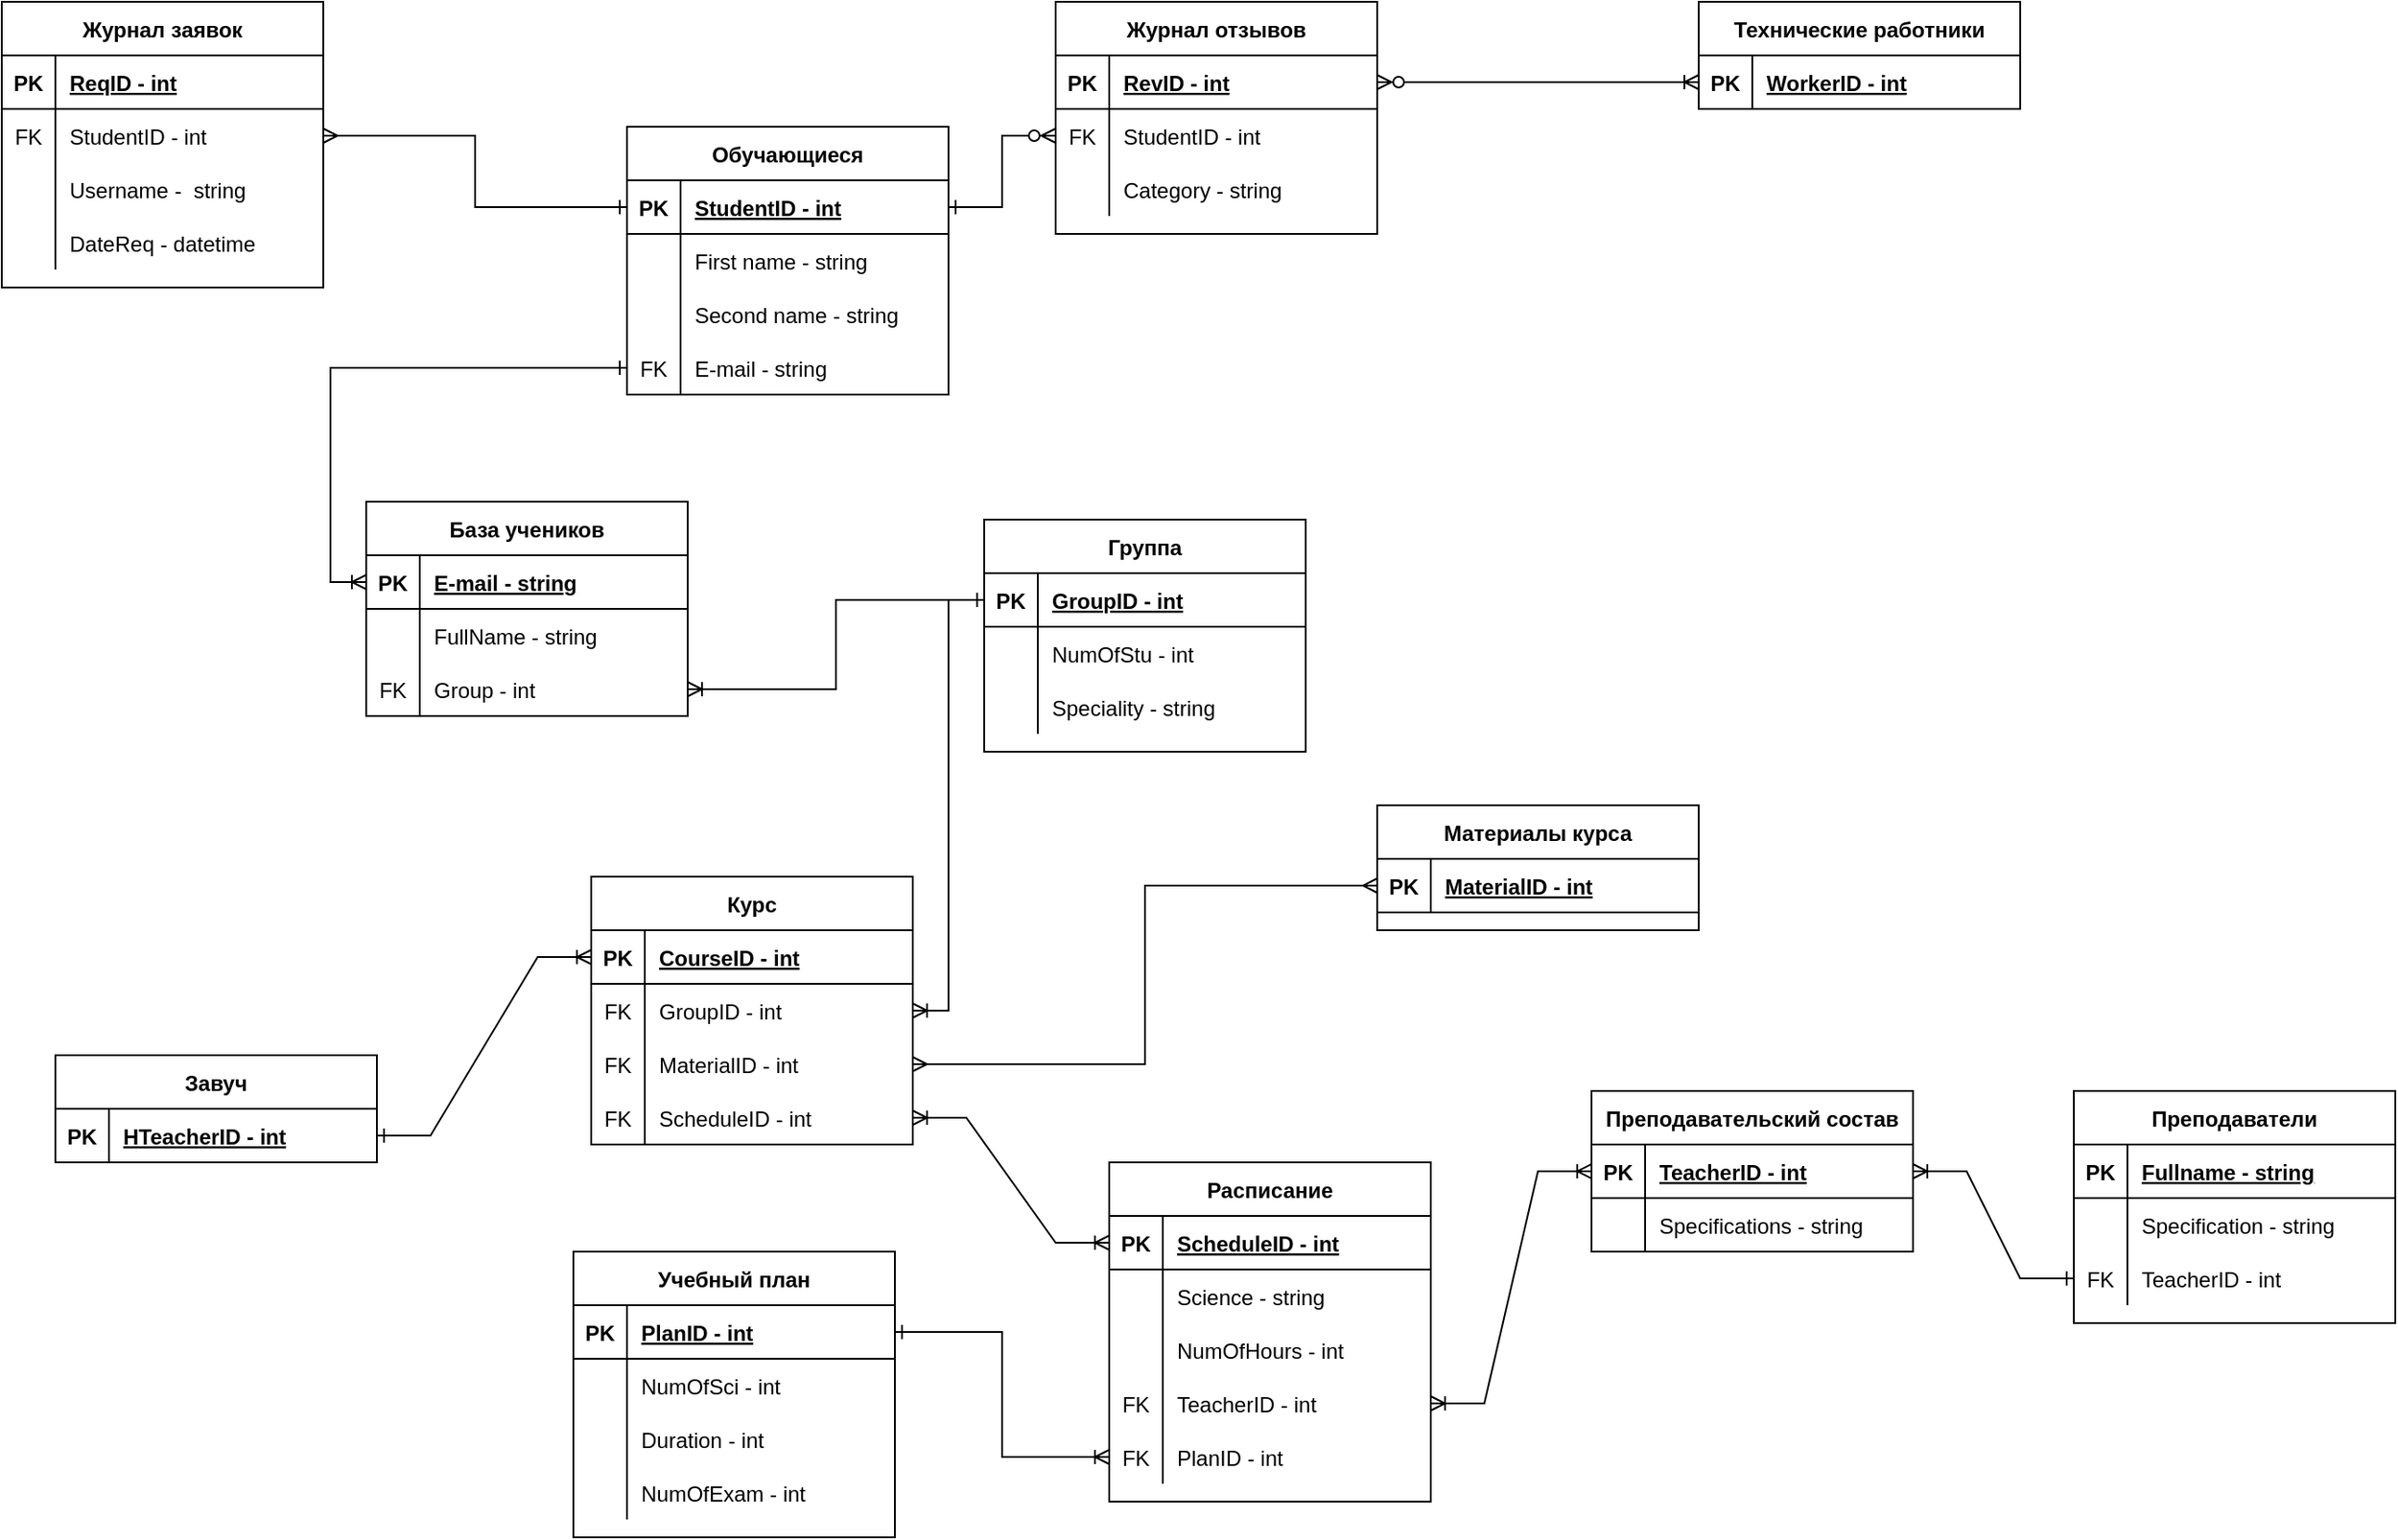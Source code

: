 <mxfile version="15.8.0" type="github">
  <diagram id="3wXirlA94ClRfBBOiUxg" name="Page-1">
    <mxGraphModel dx="1278" dy="579" grid="1" gridSize="10" guides="1" tooltips="1" connect="1" arrows="1" fold="1" page="1" pageScale="1" pageWidth="827" pageHeight="1169" math="0" shadow="0">
      <root>
        <mxCell id="0" />
        <mxCell id="1" parent="0" />
        <mxCell id="1GQ2bCHYJ9LrjRl-KCbF-2" value="Обучающиеся" style="shape=table;startSize=30;container=1;collapsible=1;childLayout=tableLayout;fixedRows=1;rowLines=0;fontStyle=1;align=center;resizeLast=1;fillColor=default;strokeColor=default;fontColor=default;" parent="1" vertex="1">
          <mxGeometry x="380" y="120" width="180" height="150" as="geometry" />
        </mxCell>
        <mxCell id="1GQ2bCHYJ9LrjRl-KCbF-3" value="" style="shape=partialRectangle;collapsible=0;dropTarget=0;pointerEvents=0;fillColor=none;top=0;left=0;bottom=1;right=0;points=[[0,0.5],[1,0.5]];portConstraint=eastwest;" parent="1GQ2bCHYJ9LrjRl-KCbF-2" vertex="1">
          <mxGeometry y="30" width="180" height="30" as="geometry" />
        </mxCell>
        <mxCell id="1GQ2bCHYJ9LrjRl-KCbF-4" value="PK" style="shape=partialRectangle;connectable=0;fillColor=none;top=0;left=0;bottom=0;right=0;fontStyle=1;overflow=hidden;" parent="1GQ2bCHYJ9LrjRl-KCbF-3" vertex="1">
          <mxGeometry width="30" height="30" as="geometry">
            <mxRectangle width="30" height="30" as="alternateBounds" />
          </mxGeometry>
        </mxCell>
        <mxCell id="1GQ2bCHYJ9LrjRl-KCbF-5" value="StudentID - int" style="shape=partialRectangle;connectable=0;fillColor=none;top=0;left=0;bottom=0;right=0;align=left;spacingLeft=6;fontStyle=5;overflow=hidden;" parent="1GQ2bCHYJ9LrjRl-KCbF-3" vertex="1">
          <mxGeometry x="30" width="150" height="30" as="geometry">
            <mxRectangle width="150" height="30" as="alternateBounds" />
          </mxGeometry>
        </mxCell>
        <mxCell id="1GQ2bCHYJ9LrjRl-KCbF-6" value="" style="shape=partialRectangle;collapsible=0;dropTarget=0;pointerEvents=0;fillColor=none;top=0;left=0;bottom=0;right=0;points=[[0,0.5],[1,0.5]];portConstraint=eastwest;" parent="1GQ2bCHYJ9LrjRl-KCbF-2" vertex="1">
          <mxGeometry y="60" width="180" height="30" as="geometry" />
        </mxCell>
        <mxCell id="1GQ2bCHYJ9LrjRl-KCbF-7" value="" style="shape=partialRectangle;connectable=0;fillColor=none;top=0;left=0;bottom=0;right=0;editable=1;overflow=hidden;" parent="1GQ2bCHYJ9LrjRl-KCbF-6" vertex="1">
          <mxGeometry width="30" height="30" as="geometry">
            <mxRectangle width="30" height="30" as="alternateBounds" />
          </mxGeometry>
        </mxCell>
        <mxCell id="1GQ2bCHYJ9LrjRl-KCbF-8" value="First name - string" style="shape=partialRectangle;connectable=0;fillColor=none;top=0;left=0;bottom=0;right=0;align=left;spacingLeft=6;overflow=hidden;" parent="1GQ2bCHYJ9LrjRl-KCbF-6" vertex="1">
          <mxGeometry x="30" width="150" height="30" as="geometry">
            <mxRectangle width="150" height="30" as="alternateBounds" />
          </mxGeometry>
        </mxCell>
        <mxCell id="1GQ2bCHYJ9LrjRl-KCbF-9" value="" style="shape=partialRectangle;collapsible=0;dropTarget=0;pointerEvents=0;fillColor=none;top=0;left=0;bottom=0;right=0;points=[[0,0.5],[1,0.5]];portConstraint=eastwest;" parent="1GQ2bCHYJ9LrjRl-KCbF-2" vertex="1">
          <mxGeometry y="90" width="180" height="30" as="geometry" />
        </mxCell>
        <mxCell id="1GQ2bCHYJ9LrjRl-KCbF-10" value="" style="shape=partialRectangle;connectable=0;fillColor=none;top=0;left=0;bottom=0;right=0;editable=1;overflow=hidden;" parent="1GQ2bCHYJ9LrjRl-KCbF-9" vertex="1">
          <mxGeometry width="30" height="30" as="geometry">
            <mxRectangle width="30" height="30" as="alternateBounds" />
          </mxGeometry>
        </mxCell>
        <mxCell id="1GQ2bCHYJ9LrjRl-KCbF-11" value="Second name - string" style="shape=partialRectangle;connectable=0;fillColor=none;top=0;left=0;bottom=0;right=0;align=left;spacingLeft=6;overflow=hidden;" parent="1GQ2bCHYJ9LrjRl-KCbF-9" vertex="1">
          <mxGeometry x="30" width="150" height="30" as="geometry">
            <mxRectangle width="150" height="30" as="alternateBounds" />
          </mxGeometry>
        </mxCell>
        <mxCell id="1GQ2bCHYJ9LrjRl-KCbF-12" value="" style="shape=partialRectangle;collapsible=0;dropTarget=0;pointerEvents=0;fillColor=none;top=0;left=0;bottom=0;right=0;points=[[0,0.5],[1,0.5]];portConstraint=eastwest;" parent="1GQ2bCHYJ9LrjRl-KCbF-2" vertex="1">
          <mxGeometry y="120" width="180" height="30" as="geometry" />
        </mxCell>
        <mxCell id="1GQ2bCHYJ9LrjRl-KCbF-13" value="FK" style="shape=partialRectangle;connectable=0;fillColor=none;top=0;left=0;bottom=0;right=0;editable=1;overflow=hidden;fontColor=default;" parent="1GQ2bCHYJ9LrjRl-KCbF-12" vertex="1">
          <mxGeometry width="30" height="30" as="geometry">
            <mxRectangle width="30" height="30" as="alternateBounds" />
          </mxGeometry>
        </mxCell>
        <mxCell id="1GQ2bCHYJ9LrjRl-KCbF-14" value="E-mail - string" style="shape=partialRectangle;connectable=0;fillColor=none;top=0;left=0;bottom=0;right=0;align=left;spacingLeft=6;overflow=hidden;" parent="1GQ2bCHYJ9LrjRl-KCbF-12" vertex="1">
          <mxGeometry x="30" width="150" height="30" as="geometry">
            <mxRectangle width="150" height="30" as="alternateBounds" />
          </mxGeometry>
        </mxCell>
        <mxCell id="1GQ2bCHYJ9LrjRl-KCbF-15" value="Журнал отзывов" style="shape=table;startSize=30;container=1;collapsible=1;childLayout=tableLayout;fixedRows=1;rowLines=0;fontStyle=1;align=center;resizeLast=1;fillColor=default;strokeColor=default;fontColor=default;" parent="1" vertex="1">
          <mxGeometry x="620" y="50" width="180" height="130" as="geometry" />
        </mxCell>
        <mxCell id="1GQ2bCHYJ9LrjRl-KCbF-16" value="" style="shape=partialRectangle;collapsible=0;dropTarget=0;pointerEvents=0;fillColor=none;top=0;left=0;bottom=1;right=0;points=[[0,0.5],[1,0.5]];portConstraint=eastwest;" parent="1GQ2bCHYJ9LrjRl-KCbF-15" vertex="1">
          <mxGeometry y="30" width="180" height="30" as="geometry" />
        </mxCell>
        <mxCell id="1GQ2bCHYJ9LrjRl-KCbF-17" value="PK" style="shape=partialRectangle;connectable=0;fillColor=none;top=0;left=0;bottom=0;right=0;fontStyle=1;overflow=hidden;" parent="1GQ2bCHYJ9LrjRl-KCbF-16" vertex="1">
          <mxGeometry width="30" height="30" as="geometry">
            <mxRectangle width="30" height="30" as="alternateBounds" />
          </mxGeometry>
        </mxCell>
        <mxCell id="1GQ2bCHYJ9LrjRl-KCbF-18" value="RevID - int" style="shape=partialRectangle;connectable=0;fillColor=none;top=0;left=0;bottom=0;right=0;align=left;spacingLeft=6;fontStyle=5;overflow=hidden;" parent="1GQ2bCHYJ9LrjRl-KCbF-16" vertex="1">
          <mxGeometry x="30" width="150" height="30" as="geometry">
            <mxRectangle width="150" height="30" as="alternateBounds" />
          </mxGeometry>
        </mxCell>
        <mxCell id="1GQ2bCHYJ9LrjRl-KCbF-19" value="" style="shape=partialRectangle;collapsible=0;dropTarget=0;pointerEvents=0;fillColor=none;top=0;left=0;bottom=0;right=0;points=[[0,0.5],[1,0.5]];portConstraint=eastwest;" parent="1GQ2bCHYJ9LrjRl-KCbF-15" vertex="1">
          <mxGeometry y="60" width="180" height="30" as="geometry" />
        </mxCell>
        <mxCell id="1GQ2bCHYJ9LrjRl-KCbF-20" value="FK" style="shape=partialRectangle;connectable=0;fillColor=none;top=0;left=0;bottom=0;right=0;editable=1;overflow=hidden;" parent="1GQ2bCHYJ9LrjRl-KCbF-19" vertex="1">
          <mxGeometry width="30" height="30" as="geometry">
            <mxRectangle width="30" height="30" as="alternateBounds" />
          </mxGeometry>
        </mxCell>
        <mxCell id="1GQ2bCHYJ9LrjRl-KCbF-21" value="StudentID - int" style="shape=partialRectangle;connectable=0;fillColor=none;top=0;left=0;bottom=0;right=0;align=left;spacingLeft=6;overflow=hidden;" parent="1GQ2bCHYJ9LrjRl-KCbF-19" vertex="1">
          <mxGeometry x="30" width="150" height="30" as="geometry">
            <mxRectangle width="150" height="30" as="alternateBounds" />
          </mxGeometry>
        </mxCell>
        <mxCell id="1GQ2bCHYJ9LrjRl-KCbF-22" value="" style="shape=partialRectangle;collapsible=0;dropTarget=0;pointerEvents=0;fillColor=none;top=0;left=0;bottom=0;right=0;points=[[0,0.5],[1,0.5]];portConstraint=eastwest;" parent="1GQ2bCHYJ9LrjRl-KCbF-15" vertex="1">
          <mxGeometry y="90" width="180" height="30" as="geometry" />
        </mxCell>
        <mxCell id="1GQ2bCHYJ9LrjRl-KCbF-23" value="" style="shape=partialRectangle;connectable=0;fillColor=none;top=0;left=0;bottom=0;right=0;editable=1;overflow=hidden;" parent="1GQ2bCHYJ9LrjRl-KCbF-22" vertex="1">
          <mxGeometry width="30" height="30" as="geometry">
            <mxRectangle width="30" height="30" as="alternateBounds" />
          </mxGeometry>
        </mxCell>
        <mxCell id="1GQ2bCHYJ9LrjRl-KCbF-24" value="Category - string" style="shape=partialRectangle;connectable=0;fillColor=none;top=0;left=0;bottom=0;right=0;align=left;spacingLeft=6;overflow=hidden;" parent="1GQ2bCHYJ9LrjRl-KCbF-22" vertex="1">
          <mxGeometry x="30" width="150" height="30" as="geometry">
            <mxRectangle width="150" height="30" as="alternateBounds" />
          </mxGeometry>
        </mxCell>
        <mxCell id="1GQ2bCHYJ9LrjRl-KCbF-28" value="Журнал заявок" style="shape=table;startSize=30;container=1;collapsible=1;childLayout=tableLayout;fixedRows=1;rowLines=0;fontStyle=1;align=center;resizeLast=1;fillColor=default;strokeColor=default;fontColor=default;" parent="1" vertex="1">
          <mxGeometry x="30" y="50" width="180" height="160" as="geometry" />
        </mxCell>
        <mxCell id="1GQ2bCHYJ9LrjRl-KCbF-29" value="" style="shape=partialRectangle;collapsible=0;dropTarget=0;pointerEvents=0;fillColor=none;top=0;left=0;bottom=1;right=0;points=[[0,0.5],[1,0.5]];portConstraint=eastwest;" parent="1GQ2bCHYJ9LrjRl-KCbF-28" vertex="1">
          <mxGeometry y="30" width="180" height="30" as="geometry" />
        </mxCell>
        <mxCell id="1GQ2bCHYJ9LrjRl-KCbF-30" value="PK" style="shape=partialRectangle;connectable=0;fillColor=none;top=0;left=0;bottom=0;right=0;fontStyle=1;overflow=hidden;" parent="1GQ2bCHYJ9LrjRl-KCbF-29" vertex="1">
          <mxGeometry width="30" height="30" as="geometry">
            <mxRectangle width="30" height="30" as="alternateBounds" />
          </mxGeometry>
        </mxCell>
        <mxCell id="1GQ2bCHYJ9LrjRl-KCbF-31" value="ReqID - int" style="shape=partialRectangle;connectable=0;fillColor=none;top=0;left=0;bottom=0;right=0;align=left;spacingLeft=6;fontStyle=5;overflow=hidden;" parent="1GQ2bCHYJ9LrjRl-KCbF-29" vertex="1">
          <mxGeometry x="30" width="150" height="30" as="geometry">
            <mxRectangle width="150" height="30" as="alternateBounds" />
          </mxGeometry>
        </mxCell>
        <mxCell id="1GQ2bCHYJ9LrjRl-KCbF-32" value="" style="shape=partialRectangle;collapsible=0;dropTarget=0;pointerEvents=0;fillColor=none;top=0;left=0;bottom=0;right=0;points=[[0,0.5],[1,0.5]];portConstraint=eastwest;" parent="1GQ2bCHYJ9LrjRl-KCbF-28" vertex="1">
          <mxGeometry y="60" width="180" height="30" as="geometry" />
        </mxCell>
        <mxCell id="1GQ2bCHYJ9LrjRl-KCbF-33" value="FK" style="shape=partialRectangle;connectable=0;fillColor=none;top=0;left=0;bottom=0;right=0;editable=1;overflow=hidden;" parent="1GQ2bCHYJ9LrjRl-KCbF-32" vertex="1">
          <mxGeometry width="30" height="30" as="geometry">
            <mxRectangle width="30" height="30" as="alternateBounds" />
          </mxGeometry>
        </mxCell>
        <mxCell id="1GQ2bCHYJ9LrjRl-KCbF-34" value="StudentID - int" style="shape=partialRectangle;connectable=0;fillColor=none;top=0;left=0;bottom=0;right=0;align=left;spacingLeft=6;overflow=hidden;" parent="1GQ2bCHYJ9LrjRl-KCbF-32" vertex="1">
          <mxGeometry x="30" width="150" height="30" as="geometry">
            <mxRectangle width="150" height="30" as="alternateBounds" />
          </mxGeometry>
        </mxCell>
        <mxCell id="1GQ2bCHYJ9LrjRl-KCbF-35" value="" style="shape=partialRectangle;collapsible=0;dropTarget=0;pointerEvents=0;fillColor=none;top=0;left=0;bottom=0;right=0;points=[[0,0.5],[1,0.5]];portConstraint=eastwest;" parent="1GQ2bCHYJ9LrjRl-KCbF-28" vertex="1">
          <mxGeometry y="90" width="180" height="30" as="geometry" />
        </mxCell>
        <mxCell id="1GQ2bCHYJ9LrjRl-KCbF-36" value="" style="shape=partialRectangle;connectable=0;fillColor=none;top=0;left=0;bottom=0;right=0;editable=1;overflow=hidden;" parent="1GQ2bCHYJ9LrjRl-KCbF-35" vertex="1">
          <mxGeometry width="30" height="30" as="geometry">
            <mxRectangle width="30" height="30" as="alternateBounds" />
          </mxGeometry>
        </mxCell>
        <mxCell id="1GQ2bCHYJ9LrjRl-KCbF-37" value="Username -  string" style="shape=partialRectangle;connectable=0;fillColor=none;top=0;left=0;bottom=0;right=0;align=left;spacingLeft=6;overflow=hidden;" parent="1GQ2bCHYJ9LrjRl-KCbF-35" vertex="1">
          <mxGeometry x="30" width="150" height="30" as="geometry">
            <mxRectangle width="150" height="30" as="alternateBounds" />
          </mxGeometry>
        </mxCell>
        <mxCell id="1GQ2bCHYJ9LrjRl-KCbF-38" value="" style="shape=partialRectangle;collapsible=0;dropTarget=0;pointerEvents=0;fillColor=none;top=0;left=0;bottom=0;right=0;points=[[0,0.5],[1,0.5]];portConstraint=eastwest;" parent="1GQ2bCHYJ9LrjRl-KCbF-28" vertex="1">
          <mxGeometry y="120" width="180" height="30" as="geometry" />
        </mxCell>
        <mxCell id="1GQ2bCHYJ9LrjRl-KCbF-39" value="" style="shape=partialRectangle;connectable=0;fillColor=none;top=0;left=0;bottom=0;right=0;editable=1;overflow=hidden;" parent="1GQ2bCHYJ9LrjRl-KCbF-38" vertex="1">
          <mxGeometry width="30" height="30" as="geometry">
            <mxRectangle width="30" height="30" as="alternateBounds" />
          </mxGeometry>
        </mxCell>
        <mxCell id="1GQ2bCHYJ9LrjRl-KCbF-40" value="DateReq - datetime" style="shape=partialRectangle;connectable=0;fillColor=none;top=0;left=0;bottom=0;right=0;align=left;spacingLeft=6;overflow=hidden;" parent="1GQ2bCHYJ9LrjRl-KCbF-38" vertex="1">
          <mxGeometry x="30" width="150" height="30" as="geometry">
            <mxRectangle width="150" height="30" as="alternateBounds" />
          </mxGeometry>
        </mxCell>
        <mxCell id="1GQ2bCHYJ9LrjRl-KCbF-41" value="Технические работники" style="shape=table;startSize=30;container=1;collapsible=1;childLayout=tableLayout;fixedRows=1;rowLines=0;fontStyle=1;align=center;resizeLast=1;fillColor=default;strokeColor=default;fontColor=default;" parent="1" vertex="1">
          <mxGeometry x="980" y="50" width="180" height="60" as="geometry" />
        </mxCell>
        <mxCell id="1GQ2bCHYJ9LrjRl-KCbF-42" value="" style="shape=partialRectangle;collapsible=0;dropTarget=0;pointerEvents=0;fillColor=none;top=0;left=0;bottom=1;right=0;points=[[0,0.5],[1,0.5]];portConstraint=eastwest;" parent="1GQ2bCHYJ9LrjRl-KCbF-41" vertex="1">
          <mxGeometry y="30" width="180" height="30" as="geometry" />
        </mxCell>
        <mxCell id="1GQ2bCHYJ9LrjRl-KCbF-43" value="PK" style="shape=partialRectangle;connectable=0;fillColor=none;top=0;left=0;bottom=0;right=0;fontStyle=1;overflow=hidden;" parent="1GQ2bCHYJ9LrjRl-KCbF-42" vertex="1">
          <mxGeometry width="30" height="30" as="geometry">
            <mxRectangle width="30" height="30" as="alternateBounds" />
          </mxGeometry>
        </mxCell>
        <mxCell id="1GQ2bCHYJ9LrjRl-KCbF-44" value="WorkerID - int" style="shape=partialRectangle;connectable=0;fillColor=none;top=0;left=0;bottom=0;right=0;align=left;spacingLeft=6;fontStyle=5;overflow=hidden;" parent="1GQ2bCHYJ9LrjRl-KCbF-42" vertex="1">
          <mxGeometry x="30" width="150" height="30" as="geometry">
            <mxRectangle width="150" height="30" as="alternateBounds" />
          </mxGeometry>
        </mxCell>
        <mxCell id="1GQ2bCHYJ9LrjRl-KCbF-67" value="Завуч" style="shape=table;startSize=30;container=1;collapsible=1;childLayout=tableLayout;fixedRows=1;rowLines=0;fontStyle=1;align=center;resizeLast=1;" parent="1" vertex="1">
          <mxGeometry x="60" y="640" width="180" height="60" as="geometry" />
        </mxCell>
        <mxCell id="1GQ2bCHYJ9LrjRl-KCbF-68" value="" style="shape=partialRectangle;collapsible=0;dropTarget=0;pointerEvents=0;fillColor=none;top=0;left=0;bottom=1;right=0;points=[[0,0.5],[1,0.5]];portConstraint=eastwest;" parent="1GQ2bCHYJ9LrjRl-KCbF-67" vertex="1">
          <mxGeometry y="30" width="180" height="30" as="geometry" />
        </mxCell>
        <mxCell id="1GQ2bCHYJ9LrjRl-KCbF-69" value="PK" style="shape=partialRectangle;connectable=0;fillColor=none;top=0;left=0;bottom=0;right=0;fontStyle=1;overflow=hidden;" parent="1GQ2bCHYJ9LrjRl-KCbF-68" vertex="1">
          <mxGeometry width="30" height="30" as="geometry">
            <mxRectangle width="30" height="30" as="alternateBounds" />
          </mxGeometry>
        </mxCell>
        <mxCell id="1GQ2bCHYJ9LrjRl-KCbF-70" value="HTeacherID - int" style="shape=partialRectangle;connectable=0;fillColor=none;top=0;left=0;bottom=0;right=0;align=left;spacingLeft=6;fontStyle=5;overflow=hidden;" parent="1GQ2bCHYJ9LrjRl-KCbF-68" vertex="1">
          <mxGeometry x="30" width="150" height="30" as="geometry">
            <mxRectangle width="150" height="30" as="alternateBounds" />
          </mxGeometry>
        </mxCell>
        <mxCell id="1GQ2bCHYJ9LrjRl-KCbF-80" value="Учебный план" style="shape=table;startSize=30;container=1;collapsible=1;childLayout=tableLayout;fixedRows=1;rowLines=0;fontStyle=1;align=center;resizeLast=1;fillColor=default;strokeColor=default;fontColor=default;" parent="1" vertex="1">
          <mxGeometry x="350" y="750" width="180" height="160" as="geometry" />
        </mxCell>
        <mxCell id="1GQ2bCHYJ9LrjRl-KCbF-81" value="" style="shape=partialRectangle;collapsible=0;dropTarget=0;pointerEvents=0;fillColor=none;top=0;left=0;bottom=1;right=0;points=[[0,0.5],[1,0.5]];portConstraint=eastwest;" parent="1GQ2bCHYJ9LrjRl-KCbF-80" vertex="1">
          <mxGeometry y="30" width="180" height="30" as="geometry" />
        </mxCell>
        <mxCell id="1GQ2bCHYJ9LrjRl-KCbF-82" value="PK" style="shape=partialRectangle;connectable=0;fillColor=none;top=0;left=0;bottom=0;right=0;fontStyle=1;overflow=hidden;" parent="1GQ2bCHYJ9LrjRl-KCbF-81" vertex="1">
          <mxGeometry width="30" height="30" as="geometry">
            <mxRectangle width="30" height="30" as="alternateBounds" />
          </mxGeometry>
        </mxCell>
        <mxCell id="1GQ2bCHYJ9LrjRl-KCbF-83" value="PlanID - int" style="shape=partialRectangle;connectable=0;fillColor=none;top=0;left=0;bottom=0;right=0;align=left;spacingLeft=6;fontStyle=5;overflow=hidden;" parent="1GQ2bCHYJ9LrjRl-KCbF-81" vertex="1">
          <mxGeometry x="30" width="150" height="30" as="geometry">
            <mxRectangle width="150" height="30" as="alternateBounds" />
          </mxGeometry>
        </mxCell>
        <mxCell id="1GQ2bCHYJ9LrjRl-KCbF-84" value="" style="shape=partialRectangle;collapsible=0;dropTarget=0;pointerEvents=0;fillColor=none;top=0;left=0;bottom=0;right=0;points=[[0,0.5],[1,0.5]];portConstraint=eastwest;" parent="1GQ2bCHYJ9LrjRl-KCbF-80" vertex="1">
          <mxGeometry y="60" width="180" height="30" as="geometry" />
        </mxCell>
        <mxCell id="1GQ2bCHYJ9LrjRl-KCbF-85" value="" style="shape=partialRectangle;connectable=0;fillColor=none;top=0;left=0;bottom=0;right=0;editable=1;overflow=hidden;" parent="1GQ2bCHYJ9LrjRl-KCbF-84" vertex="1">
          <mxGeometry width="30" height="30" as="geometry">
            <mxRectangle width="30" height="30" as="alternateBounds" />
          </mxGeometry>
        </mxCell>
        <mxCell id="1GQ2bCHYJ9LrjRl-KCbF-86" value="NumOfSci - int" style="shape=partialRectangle;connectable=0;fillColor=none;top=0;left=0;bottom=0;right=0;align=left;spacingLeft=6;overflow=hidden;" parent="1GQ2bCHYJ9LrjRl-KCbF-84" vertex="1">
          <mxGeometry x="30" width="150" height="30" as="geometry">
            <mxRectangle width="150" height="30" as="alternateBounds" />
          </mxGeometry>
        </mxCell>
        <mxCell id="1GQ2bCHYJ9LrjRl-KCbF-87" value="" style="shape=partialRectangle;collapsible=0;dropTarget=0;pointerEvents=0;fillColor=none;top=0;left=0;bottom=0;right=0;points=[[0,0.5],[1,0.5]];portConstraint=eastwest;" parent="1GQ2bCHYJ9LrjRl-KCbF-80" vertex="1">
          <mxGeometry y="90" width="180" height="30" as="geometry" />
        </mxCell>
        <mxCell id="1GQ2bCHYJ9LrjRl-KCbF-88" value="" style="shape=partialRectangle;connectable=0;fillColor=none;top=0;left=0;bottom=0;right=0;editable=1;overflow=hidden;" parent="1GQ2bCHYJ9LrjRl-KCbF-87" vertex="1">
          <mxGeometry width="30" height="30" as="geometry">
            <mxRectangle width="30" height="30" as="alternateBounds" />
          </mxGeometry>
        </mxCell>
        <mxCell id="1GQ2bCHYJ9LrjRl-KCbF-89" value="Duration - int" style="shape=partialRectangle;connectable=0;fillColor=none;top=0;left=0;bottom=0;right=0;align=left;spacingLeft=6;overflow=hidden;" parent="1GQ2bCHYJ9LrjRl-KCbF-87" vertex="1">
          <mxGeometry x="30" width="150" height="30" as="geometry">
            <mxRectangle width="150" height="30" as="alternateBounds" />
          </mxGeometry>
        </mxCell>
        <mxCell id="1GQ2bCHYJ9LrjRl-KCbF-90" value="" style="shape=partialRectangle;collapsible=0;dropTarget=0;pointerEvents=0;fillColor=none;top=0;left=0;bottom=0;right=0;points=[[0,0.5],[1,0.5]];portConstraint=eastwest;" parent="1GQ2bCHYJ9LrjRl-KCbF-80" vertex="1">
          <mxGeometry y="120" width="180" height="30" as="geometry" />
        </mxCell>
        <mxCell id="1GQ2bCHYJ9LrjRl-KCbF-91" value="" style="shape=partialRectangle;connectable=0;fillColor=none;top=0;left=0;bottom=0;right=0;editable=1;overflow=hidden;" parent="1GQ2bCHYJ9LrjRl-KCbF-90" vertex="1">
          <mxGeometry width="30" height="30" as="geometry">
            <mxRectangle width="30" height="30" as="alternateBounds" />
          </mxGeometry>
        </mxCell>
        <mxCell id="1GQ2bCHYJ9LrjRl-KCbF-92" value="NumOfExam - int" style="shape=partialRectangle;connectable=0;fillColor=none;top=0;left=0;bottom=0;right=0;align=left;spacingLeft=6;overflow=hidden;" parent="1GQ2bCHYJ9LrjRl-KCbF-90" vertex="1">
          <mxGeometry x="30" width="150" height="30" as="geometry">
            <mxRectangle width="150" height="30" as="alternateBounds" />
          </mxGeometry>
        </mxCell>
        <mxCell id="1GQ2bCHYJ9LrjRl-KCbF-93" value="Расписание" style="shape=table;startSize=30;container=1;collapsible=1;childLayout=tableLayout;fixedRows=1;rowLines=0;fontStyle=1;align=center;resizeLast=1;" parent="1" vertex="1">
          <mxGeometry x="650" y="700" width="180" height="190" as="geometry" />
        </mxCell>
        <mxCell id="1GQ2bCHYJ9LrjRl-KCbF-94" value="" style="shape=partialRectangle;collapsible=0;dropTarget=0;pointerEvents=0;fillColor=none;top=0;left=0;bottom=1;right=0;points=[[0,0.5],[1,0.5]];portConstraint=eastwest;" parent="1GQ2bCHYJ9LrjRl-KCbF-93" vertex="1">
          <mxGeometry y="30" width="180" height="30" as="geometry" />
        </mxCell>
        <mxCell id="1GQ2bCHYJ9LrjRl-KCbF-95" value="PK" style="shape=partialRectangle;connectable=0;fillColor=none;top=0;left=0;bottom=0;right=0;fontStyle=1;overflow=hidden;" parent="1GQ2bCHYJ9LrjRl-KCbF-94" vertex="1">
          <mxGeometry width="30" height="30" as="geometry">
            <mxRectangle width="30" height="30" as="alternateBounds" />
          </mxGeometry>
        </mxCell>
        <mxCell id="1GQ2bCHYJ9LrjRl-KCbF-96" value="ScheduleID - int" style="shape=partialRectangle;connectable=0;fillColor=none;top=0;left=0;bottom=0;right=0;align=left;spacingLeft=6;fontStyle=5;overflow=hidden;" parent="1GQ2bCHYJ9LrjRl-KCbF-94" vertex="1">
          <mxGeometry x="30" width="150" height="30" as="geometry">
            <mxRectangle width="150" height="30" as="alternateBounds" />
          </mxGeometry>
        </mxCell>
        <mxCell id="1GQ2bCHYJ9LrjRl-KCbF-97" value="" style="shape=partialRectangle;collapsible=0;dropTarget=0;pointerEvents=0;fillColor=none;top=0;left=0;bottom=0;right=0;points=[[0,0.5],[1,0.5]];portConstraint=eastwest;" parent="1GQ2bCHYJ9LrjRl-KCbF-93" vertex="1">
          <mxGeometry y="60" width="180" height="30" as="geometry" />
        </mxCell>
        <mxCell id="1GQ2bCHYJ9LrjRl-KCbF-98" value="" style="shape=partialRectangle;connectable=0;fillColor=none;top=0;left=0;bottom=0;right=0;editable=1;overflow=hidden;" parent="1GQ2bCHYJ9LrjRl-KCbF-97" vertex="1">
          <mxGeometry width="30" height="30" as="geometry">
            <mxRectangle width="30" height="30" as="alternateBounds" />
          </mxGeometry>
        </mxCell>
        <mxCell id="1GQ2bCHYJ9LrjRl-KCbF-99" value="Science - string" style="shape=partialRectangle;connectable=0;fillColor=none;top=0;left=0;bottom=0;right=0;align=left;spacingLeft=6;overflow=hidden;" parent="1GQ2bCHYJ9LrjRl-KCbF-97" vertex="1">
          <mxGeometry x="30" width="150" height="30" as="geometry">
            <mxRectangle width="150" height="30" as="alternateBounds" />
          </mxGeometry>
        </mxCell>
        <mxCell id="1GQ2bCHYJ9LrjRl-KCbF-100" value="" style="shape=partialRectangle;collapsible=0;dropTarget=0;pointerEvents=0;fillColor=none;top=0;left=0;bottom=0;right=0;points=[[0,0.5],[1,0.5]];portConstraint=eastwest;" parent="1GQ2bCHYJ9LrjRl-KCbF-93" vertex="1">
          <mxGeometry y="90" width="180" height="30" as="geometry" />
        </mxCell>
        <mxCell id="1GQ2bCHYJ9LrjRl-KCbF-101" value="" style="shape=partialRectangle;connectable=0;fillColor=none;top=0;left=0;bottom=0;right=0;editable=1;overflow=hidden;" parent="1GQ2bCHYJ9LrjRl-KCbF-100" vertex="1">
          <mxGeometry width="30" height="30" as="geometry">
            <mxRectangle width="30" height="30" as="alternateBounds" />
          </mxGeometry>
        </mxCell>
        <mxCell id="1GQ2bCHYJ9LrjRl-KCbF-102" value="NumOfHours - int" style="shape=partialRectangle;connectable=0;fillColor=none;top=0;left=0;bottom=0;right=0;align=left;spacingLeft=6;overflow=hidden;" parent="1GQ2bCHYJ9LrjRl-KCbF-100" vertex="1">
          <mxGeometry x="30" width="150" height="30" as="geometry">
            <mxRectangle width="150" height="30" as="alternateBounds" />
          </mxGeometry>
        </mxCell>
        <mxCell id="1GQ2bCHYJ9LrjRl-KCbF-103" value="" style="shape=partialRectangle;collapsible=0;dropTarget=0;pointerEvents=0;fillColor=none;top=0;left=0;bottom=0;right=0;points=[[0,0.5],[1,0.5]];portConstraint=eastwest;" parent="1GQ2bCHYJ9LrjRl-KCbF-93" vertex="1">
          <mxGeometry y="120" width="180" height="30" as="geometry" />
        </mxCell>
        <mxCell id="1GQ2bCHYJ9LrjRl-KCbF-104" value="FK" style="shape=partialRectangle;connectable=0;fillColor=none;top=0;left=0;bottom=0;right=0;editable=1;overflow=hidden;" parent="1GQ2bCHYJ9LrjRl-KCbF-103" vertex="1">
          <mxGeometry width="30" height="30" as="geometry">
            <mxRectangle width="30" height="30" as="alternateBounds" />
          </mxGeometry>
        </mxCell>
        <mxCell id="1GQ2bCHYJ9LrjRl-KCbF-105" value="TeacherID - int " style="shape=partialRectangle;connectable=0;fillColor=none;top=0;left=0;bottom=0;right=0;align=left;spacingLeft=6;overflow=hidden;" parent="1GQ2bCHYJ9LrjRl-KCbF-103" vertex="1">
          <mxGeometry x="30" width="150" height="30" as="geometry">
            <mxRectangle width="150" height="30" as="alternateBounds" />
          </mxGeometry>
        </mxCell>
        <mxCell id="5Vr_DQMRm_KhnCu7GS3x-1" style="shape=partialRectangle;collapsible=0;dropTarget=0;pointerEvents=0;fillColor=none;top=0;left=0;bottom=0;right=0;points=[[0,0.5],[1,0.5]];portConstraint=eastwest;" parent="1GQ2bCHYJ9LrjRl-KCbF-93" vertex="1">
          <mxGeometry y="150" width="180" height="30" as="geometry" />
        </mxCell>
        <mxCell id="5Vr_DQMRm_KhnCu7GS3x-2" value="FK" style="shape=partialRectangle;connectable=0;fillColor=none;top=0;left=0;bottom=0;right=0;editable=1;overflow=hidden;" parent="5Vr_DQMRm_KhnCu7GS3x-1" vertex="1">
          <mxGeometry width="30" height="30" as="geometry">
            <mxRectangle width="30" height="30" as="alternateBounds" />
          </mxGeometry>
        </mxCell>
        <mxCell id="5Vr_DQMRm_KhnCu7GS3x-3" value="PlanID - int" style="shape=partialRectangle;connectable=0;fillColor=none;top=0;left=0;bottom=0;right=0;align=left;spacingLeft=6;overflow=hidden;" parent="5Vr_DQMRm_KhnCu7GS3x-1" vertex="1">
          <mxGeometry x="30" width="150" height="30" as="geometry">
            <mxRectangle width="150" height="30" as="alternateBounds" />
          </mxGeometry>
        </mxCell>
        <mxCell id="1GQ2bCHYJ9LrjRl-KCbF-106" value="Курс" style="shape=table;startSize=30;container=1;collapsible=1;childLayout=tableLayout;fixedRows=1;rowLines=0;fontStyle=1;align=center;resizeLast=1;fillColor=default;strokeColor=default;fontColor=default;" parent="1" vertex="1">
          <mxGeometry x="360" y="540" width="180" height="150" as="geometry" />
        </mxCell>
        <mxCell id="1GQ2bCHYJ9LrjRl-KCbF-107" value="" style="shape=partialRectangle;collapsible=0;dropTarget=0;pointerEvents=0;fillColor=none;top=0;left=0;bottom=1;right=0;points=[[0,0.5],[1,0.5]];portConstraint=eastwest;" parent="1GQ2bCHYJ9LrjRl-KCbF-106" vertex="1">
          <mxGeometry y="30" width="180" height="30" as="geometry" />
        </mxCell>
        <mxCell id="1GQ2bCHYJ9LrjRl-KCbF-108" value="PK" style="shape=partialRectangle;connectable=0;fillColor=none;top=0;left=0;bottom=0;right=0;fontStyle=1;overflow=hidden;" parent="1GQ2bCHYJ9LrjRl-KCbF-107" vertex="1">
          <mxGeometry width="30" height="30" as="geometry">
            <mxRectangle width="30" height="30" as="alternateBounds" />
          </mxGeometry>
        </mxCell>
        <mxCell id="1GQ2bCHYJ9LrjRl-KCbF-109" value="CourseID - int" style="shape=partialRectangle;connectable=0;fillColor=none;top=0;left=0;bottom=0;right=0;align=left;spacingLeft=6;fontStyle=5;overflow=hidden;" parent="1GQ2bCHYJ9LrjRl-KCbF-107" vertex="1">
          <mxGeometry x="30" width="150" height="30" as="geometry">
            <mxRectangle width="150" height="30" as="alternateBounds" />
          </mxGeometry>
        </mxCell>
        <mxCell id="1GQ2bCHYJ9LrjRl-KCbF-110" value="" style="shape=partialRectangle;collapsible=0;dropTarget=0;pointerEvents=0;fillColor=none;top=0;left=0;bottom=0;right=0;points=[[0,0.5],[1,0.5]];portConstraint=eastwest;" parent="1GQ2bCHYJ9LrjRl-KCbF-106" vertex="1">
          <mxGeometry y="60" width="180" height="30" as="geometry" />
        </mxCell>
        <mxCell id="1GQ2bCHYJ9LrjRl-KCbF-111" value="FK" style="shape=partialRectangle;connectable=0;fillColor=none;top=0;left=0;bottom=0;right=0;editable=1;overflow=hidden;" parent="1GQ2bCHYJ9LrjRl-KCbF-110" vertex="1">
          <mxGeometry width="30" height="30" as="geometry">
            <mxRectangle width="30" height="30" as="alternateBounds" />
          </mxGeometry>
        </mxCell>
        <mxCell id="1GQ2bCHYJ9LrjRl-KCbF-112" value="GroupID - int" style="shape=partialRectangle;connectable=0;fillColor=none;top=0;left=0;bottom=0;right=0;align=left;spacingLeft=6;overflow=hidden;" parent="1GQ2bCHYJ9LrjRl-KCbF-110" vertex="1">
          <mxGeometry x="30" width="150" height="30" as="geometry">
            <mxRectangle width="150" height="30" as="alternateBounds" />
          </mxGeometry>
        </mxCell>
        <mxCell id="1GQ2bCHYJ9LrjRl-KCbF-113" value="" style="shape=partialRectangle;collapsible=0;dropTarget=0;pointerEvents=0;fillColor=none;top=0;left=0;bottom=0;right=0;points=[[0,0.5],[1,0.5]];portConstraint=eastwest;" parent="1GQ2bCHYJ9LrjRl-KCbF-106" vertex="1">
          <mxGeometry y="90" width="180" height="30" as="geometry" />
        </mxCell>
        <mxCell id="1GQ2bCHYJ9LrjRl-KCbF-114" value="FK" style="shape=partialRectangle;connectable=0;fillColor=none;top=0;left=0;bottom=0;right=0;editable=1;overflow=hidden;" parent="1GQ2bCHYJ9LrjRl-KCbF-113" vertex="1">
          <mxGeometry width="30" height="30" as="geometry">
            <mxRectangle width="30" height="30" as="alternateBounds" />
          </mxGeometry>
        </mxCell>
        <mxCell id="1GQ2bCHYJ9LrjRl-KCbF-115" value="MaterialID - int" style="shape=partialRectangle;connectable=0;fillColor=none;top=0;left=0;bottom=0;right=0;align=left;spacingLeft=6;overflow=hidden;" parent="1GQ2bCHYJ9LrjRl-KCbF-113" vertex="1">
          <mxGeometry x="30" width="150" height="30" as="geometry">
            <mxRectangle width="150" height="30" as="alternateBounds" />
          </mxGeometry>
        </mxCell>
        <mxCell id="3Udb4YVYtacq0rduN-3k-40" style="shape=partialRectangle;collapsible=0;dropTarget=0;pointerEvents=0;fillColor=none;top=0;left=0;bottom=0;right=0;points=[[0,0.5],[1,0.5]];portConstraint=eastwest;" parent="1GQ2bCHYJ9LrjRl-KCbF-106" vertex="1">
          <mxGeometry y="120" width="180" height="30" as="geometry" />
        </mxCell>
        <mxCell id="3Udb4YVYtacq0rduN-3k-41" value="FK" style="shape=partialRectangle;connectable=0;fillColor=none;top=0;left=0;bottom=0;right=0;editable=1;overflow=hidden;fontColor=default;" parent="3Udb4YVYtacq0rduN-3k-40" vertex="1">
          <mxGeometry width="30" height="30" as="geometry">
            <mxRectangle width="30" height="30" as="alternateBounds" />
          </mxGeometry>
        </mxCell>
        <mxCell id="3Udb4YVYtacq0rduN-3k-42" value="ScheduleID - int" style="shape=partialRectangle;connectable=0;fillColor=none;top=0;left=0;bottom=0;right=0;align=left;spacingLeft=6;overflow=hidden;fontColor=default;" parent="3Udb4YVYtacq0rduN-3k-40" vertex="1">
          <mxGeometry x="30" width="150" height="30" as="geometry">
            <mxRectangle width="150" height="30" as="alternateBounds" />
          </mxGeometry>
        </mxCell>
        <mxCell id="1GQ2bCHYJ9LrjRl-KCbF-119" value="Преподавательский состав" style="shape=table;startSize=30;container=1;collapsible=1;childLayout=tableLayout;fixedRows=1;rowLines=0;fontStyle=1;align=center;resizeLast=1;fillColor=default;strokeColor=default;fontColor=default;" parent="1" vertex="1">
          <mxGeometry x="920" y="660" width="180" height="90" as="geometry" />
        </mxCell>
        <mxCell id="1GQ2bCHYJ9LrjRl-KCbF-120" value="" style="shape=partialRectangle;collapsible=0;dropTarget=0;pointerEvents=0;fillColor=none;top=0;left=0;bottom=1;right=0;points=[[0,0.5],[1,0.5]];portConstraint=eastwest;" parent="1GQ2bCHYJ9LrjRl-KCbF-119" vertex="1">
          <mxGeometry y="30" width="180" height="30" as="geometry" />
        </mxCell>
        <mxCell id="1GQ2bCHYJ9LrjRl-KCbF-121" value="PK" style="shape=partialRectangle;connectable=0;fillColor=none;top=0;left=0;bottom=0;right=0;fontStyle=1;overflow=hidden;" parent="1GQ2bCHYJ9LrjRl-KCbF-120" vertex="1">
          <mxGeometry width="30" height="30" as="geometry">
            <mxRectangle width="30" height="30" as="alternateBounds" />
          </mxGeometry>
        </mxCell>
        <mxCell id="1GQ2bCHYJ9LrjRl-KCbF-122" value="TeacherID - int" style="shape=partialRectangle;connectable=0;fillColor=none;top=0;left=0;bottom=0;right=0;align=left;spacingLeft=6;fontStyle=5;overflow=hidden;" parent="1GQ2bCHYJ9LrjRl-KCbF-120" vertex="1">
          <mxGeometry x="30" width="150" height="30" as="geometry">
            <mxRectangle width="150" height="30" as="alternateBounds" />
          </mxGeometry>
        </mxCell>
        <mxCell id="1GQ2bCHYJ9LrjRl-KCbF-123" value="" style="shape=partialRectangle;collapsible=0;dropTarget=0;pointerEvents=0;fillColor=none;top=0;left=0;bottom=0;right=0;points=[[0,0.5],[1,0.5]];portConstraint=eastwest;" parent="1GQ2bCHYJ9LrjRl-KCbF-119" vertex="1">
          <mxGeometry y="60" width="180" height="30" as="geometry" />
        </mxCell>
        <mxCell id="1GQ2bCHYJ9LrjRl-KCbF-124" value="" style="shape=partialRectangle;connectable=0;fillColor=none;top=0;left=0;bottom=0;right=0;editable=1;overflow=hidden;" parent="1GQ2bCHYJ9LrjRl-KCbF-123" vertex="1">
          <mxGeometry width="30" height="30" as="geometry">
            <mxRectangle width="30" height="30" as="alternateBounds" />
          </mxGeometry>
        </mxCell>
        <mxCell id="1GQ2bCHYJ9LrjRl-KCbF-125" value="Specifications - string" style="shape=partialRectangle;connectable=0;fillColor=none;top=0;left=0;bottom=0;right=0;align=left;spacingLeft=6;overflow=hidden;" parent="1GQ2bCHYJ9LrjRl-KCbF-123" vertex="1">
          <mxGeometry x="30" width="150" height="30" as="geometry">
            <mxRectangle width="150" height="30" as="alternateBounds" />
          </mxGeometry>
        </mxCell>
        <mxCell id="1GQ2bCHYJ9LrjRl-KCbF-132" value="Преподаватели" style="shape=table;startSize=30;container=1;collapsible=1;childLayout=tableLayout;fixedRows=1;rowLines=0;fontStyle=1;align=center;resizeLast=1;fillColor=default;strokeColor=default;fontColor=default;" parent="1" vertex="1">
          <mxGeometry x="1190" y="660" width="180" height="130" as="geometry" />
        </mxCell>
        <mxCell id="1GQ2bCHYJ9LrjRl-KCbF-133" value="" style="shape=partialRectangle;collapsible=0;dropTarget=0;pointerEvents=0;fillColor=none;top=0;left=0;bottom=1;right=0;points=[[0,0.5],[1,0.5]];portConstraint=eastwest;" parent="1GQ2bCHYJ9LrjRl-KCbF-132" vertex="1">
          <mxGeometry y="30" width="180" height="30" as="geometry" />
        </mxCell>
        <mxCell id="1GQ2bCHYJ9LrjRl-KCbF-134" value="PK" style="shape=partialRectangle;connectable=0;fillColor=none;top=0;left=0;bottom=0;right=0;fontStyle=1;overflow=hidden;" parent="1GQ2bCHYJ9LrjRl-KCbF-133" vertex="1">
          <mxGeometry width="30" height="30" as="geometry">
            <mxRectangle width="30" height="30" as="alternateBounds" />
          </mxGeometry>
        </mxCell>
        <mxCell id="1GQ2bCHYJ9LrjRl-KCbF-135" value="Fullname - string" style="shape=partialRectangle;connectable=0;fillColor=none;top=0;left=0;bottom=0;right=0;align=left;spacingLeft=6;fontStyle=5;overflow=hidden;" parent="1GQ2bCHYJ9LrjRl-KCbF-133" vertex="1">
          <mxGeometry x="30" width="150" height="30" as="geometry">
            <mxRectangle width="150" height="30" as="alternateBounds" />
          </mxGeometry>
        </mxCell>
        <mxCell id="1GQ2bCHYJ9LrjRl-KCbF-139" value="" style="shape=partialRectangle;collapsible=0;dropTarget=0;pointerEvents=0;fillColor=none;top=0;left=0;bottom=0;right=0;points=[[0,0.5],[1,0.5]];portConstraint=eastwest;" parent="1GQ2bCHYJ9LrjRl-KCbF-132" vertex="1">
          <mxGeometry y="60" width="180" height="30" as="geometry" />
        </mxCell>
        <mxCell id="1GQ2bCHYJ9LrjRl-KCbF-140" value="" style="shape=partialRectangle;connectable=0;fillColor=none;top=0;left=0;bottom=0;right=0;editable=1;overflow=hidden;" parent="1GQ2bCHYJ9LrjRl-KCbF-139" vertex="1">
          <mxGeometry width="30" height="30" as="geometry">
            <mxRectangle width="30" height="30" as="alternateBounds" />
          </mxGeometry>
        </mxCell>
        <mxCell id="1GQ2bCHYJ9LrjRl-KCbF-141" value="Specification - string" style="shape=partialRectangle;connectable=0;fillColor=none;top=0;left=0;bottom=0;right=0;align=left;spacingLeft=6;overflow=hidden;" parent="1GQ2bCHYJ9LrjRl-KCbF-139" vertex="1">
          <mxGeometry x="30" width="150" height="30" as="geometry">
            <mxRectangle width="150" height="30" as="alternateBounds" />
          </mxGeometry>
        </mxCell>
        <mxCell id="1GQ2bCHYJ9LrjRl-KCbF-142" value="" style="shape=partialRectangle;collapsible=0;dropTarget=0;pointerEvents=0;fillColor=none;top=0;left=0;bottom=0;right=0;points=[[0,0.5],[1,0.5]];portConstraint=eastwest;" parent="1GQ2bCHYJ9LrjRl-KCbF-132" vertex="1">
          <mxGeometry y="90" width="180" height="30" as="geometry" />
        </mxCell>
        <mxCell id="1GQ2bCHYJ9LrjRl-KCbF-143" value="FK" style="shape=partialRectangle;connectable=0;fillColor=none;top=0;left=0;bottom=0;right=0;editable=1;overflow=hidden;" parent="1GQ2bCHYJ9LrjRl-KCbF-142" vertex="1">
          <mxGeometry width="30" height="30" as="geometry">
            <mxRectangle width="30" height="30" as="alternateBounds" />
          </mxGeometry>
        </mxCell>
        <mxCell id="1GQ2bCHYJ9LrjRl-KCbF-144" value="TeacherID - int" style="shape=partialRectangle;connectable=0;fillColor=none;top=0;left=0;bottom=0;right=0;align=left;spacingLeft=6;overflow=hidden;" parent="1GQ2bCHYJ9LrjRl-KCbF-142" vertex="1">
          <mxGeometry x="30" width="150" height="30" as="geometry">
            <mxRectangle width="150" height="30" as="alternateBounds" />
          </mxGeometry>
        </mxCell>
        <mxCell id="Ohg33WPaRa7_dt1_ekyd-2" value="" style="edgeStyle=entityRelationEdgeStyle;fontSize=12;html=1;endArrow=ERzeroToMany;startArrow=ERone;rounded=0;exitX=1;exitY=0.5;exitDx=0;exitDy=0;entryX=0;entryY=0.5;entryDx=0;entryDy=0;startFill=0;" parent="1" source="1GQ2bCHYJ9LrjRl-KCbF-3" target="1GQ2bCHYJ9LrjRl-KCbF-19" edge="1">
          <mxGeometry width="100" height="100" relative="1" as="geometry">
            <mxPoint x="230" y="95" as="sourcePoint" />
            <mxPoint x="380" y="315" as="targetPoint" />
          </mxGeometry>
        </mxCell>
        <mxCell id="Ohg33WPaRa7_dt1_ekyd-3" value="" style="edgeStyle=entityRelationEdgeStyle;fontSize=12;html=1;endArrow=ERoneToMany;startArrow=ERzeroToMany;rounded=0;exitX=1;exitY=0.5;exitDx=0;exitDy=0;entryX=0;entryY=0.5;entryDx=0;entryDy=0;" parent="1" source="1GQ2bCHYJ9LrjRl-KCbF-16" target="1GQ2bCHYJ9LrjRl-KCbF-42" edge="1">
          <mxGeometry width="100" height="100" relative="1" as="geometry">
            <mxPoint x="570" y="250" as="sourcePoint" />
            <mxPoint x="670" y="150" as="targetPoint" />
          </mxGeometry>
        </mxCell>
        <mxCell id="Ohg33WPaRa7_dt1_ekyd-6" value="" style="edgeStyle=entityRelationEdgeStyle;fontSize=12;html=1;endArrow=ERoneToMany;startArrow=ERone;rounded=0;exitX=0;exitY=0.5;exitDx=0;exitDy=0;entryX=1;entryY=0.5;entryDx=0;entryDy=0;startFill=0;" parent="1" source="1GQ2bCHYJ9LrjRl-KCbF-142" target="1GQ2bCHYJ9LrjRl-KCbF-120" edge="1">
          <mxGeometry width="100" height="100" relative="1" as="geometry">
            <mxPoint x="980" y="640" as="sourcePoint" />
            <mxPoint x="1080" y="540" as="targetPoint" />
          </mxGeometry>
        </mxCell>
        <mxCell id="Ohg33WPaRa7_dt1_ekyd-7" value="" style="edgeStyle=entityRelationEdgeStyle;fontSize=12;html=1;endArrow=ERoneToMany;startArrow=ERoneToMany;rounded=0;entryX=0;entryY=0.5;entryDx=0;entryDy=0;exitX=1;exitY=0.5;exitDx=0;exitDy=0;" parent="1" source="1GQ2bCHYJ9LrjRl-KCbF-103" target="1GQ2bCHYJ9LrjRl-KCbF-120" edge="1">
          <mxGeometry width="100" height="100" relative="1" as="geometry">
            <mxPoint x="550" y="770" as="sourcePoint" />
            <mxPoint x="650" y="670" as="targetPoint" />
          </mxGeometry>
        </mxCell>
        <mxCell id="Ohg33WPaRa7_dt1_ekyd-9" value="" style="edgeStyle=entityRelationEdgeStyle;fontSize=12;html=1;endArrow=ERoneToMany;startArrow=ERone;rounded=0;exitX=1;exitY=0.5;exitDx=0;exitDy=0;entryX=0;entryY=0.5;entryDx=0;entryDy=0;startFill=0;" parent="1" source="1GQ2bCHYJ9LrjRl-KCbF-68" target="1GQ2bCHYJ9LrjRl-KCbF-107" edge="1">
          <mxGeometry width="100" height="100" relative="1" as="geometry">
            <mxPoint x="250" y="700" as="sourcePoint" />
            <mxPoint x="350" y="600" as="targetPoint" />
          </mxGeometry>
        </mxCell>
        <mxCell id="Ohg33WPaRa7_dt1_ekyd-12" value="" style="edgeStyle=entityRelationEdgeStyle;fontSize=12;html=1;endArrow=ERoneToMany;startArrow=ERoneToMany;rounded=0;exitX=1;exitY=0.5;exitDx=0;exitDy=0;entryX=0;entryY=0.5;entryDx=0;entryDy=0;" parent="1" source="3Udb4YVYtacq0rduN-3k-40" target="1GQ2bCHYJ9LrjRl-KCbF-94" edge="1">
          <mxGeometry width="100" height="100" relative="1" as="geometry">
            <mxPoint x="620" y="700" as="sourcePoint" />
            <mxPoint x="720" y="600" as="targetPoint" />
          </mxGeometry>
        </mxCell>
        <mxCell id="3Udb4YVYtacq0rduN-3k-1" value="Группа" style="shape=table;startSize=30;container=1;collapsible=1;childLayout=tableLayout;fixedRows=1;rowLines=0;fontStyle=1;align=center;resizeLast=1;fontColor=default;strokeColor=default;fillColor=default;" parent="1" vertex="1">
          <mxGeometry x="580" y="340" width="180" height="130" as="geometry" />
        </mxCell>
        <mxCell id="3Udb4YVYtacq0rduN-3k-2" value="" style="shape=partialRectangle;collapsible=0;dropTarget=0;pointerEvents=0;fillColor=none;top=0;left=0;bottom=1;right=0;points=[[0,0.5],[1,0.5]];portConstraint=eastwest;fontColor=default;strokeColor=default;" parent="3Udb4YVYtacq0rduN-3k-1" vertex="1">
          <mxGeometry y="30" width="180" height="30" as="geometry" />
        </mxCell>
        <mxCell id="3Udb4YVYtacq0rduN-3k-3" value="PK" style="shape=partialRectangle;connectable=0;fillColor=none;top=0;left=0;bottom=0;right=0;fontStyle=1;overflow=hidden;fontColor=default;strokeColor=default;" parent="3Udb4YVYtacq0rduN-3k-2" vertex="1">
          <mxGeometry width="30" height="30" as="geometry">
            <mxRectangle width="30" height="30" as="alternateBounds" />
          </mxGeometry>
        </mxCell>
        <mxCell id="3Udb4YVYtacq0rduN-3k-4" value="GroupID - int" style="shape=partialRectangle;connectable=0;fillColor=none;top=0;left=0;bottom=0;right=0;align=left;spacingLeft=6;fontStyle=5;overflow=hidden;fontColor=default;strokeColor=default;" parent="3Udb4YVYtacq0rduN-3k-2" vertex="1">
          <mxGeometry x="30" width="150" height="30" as="geometry">
            <mxRectangle width="150" height="30" as="alternateBounds" />
          </mxGeometry>
        </mxCell>
        <mxCell id="3Udb4YVYtacq0rduN-3k-5" value="" style="shape=partialRectangle;collapsible=0;dropTarget=0;pointerEvents=0;fillColor=none;top=0;left=0;bottom=0;right=0;points=[[0,0.5],[1,0.5]];portConstraint=eastwest;fontColor=default;strokeColor=default;" parent="3Udb4YVYtacq0rduN-3k-1" vertex="1">
          <mxGeometry y="60" width="180" height="30" as="geometry" />
        </mxCell>
        <mxCell id="3Udb4YVYtacq0rduN-3k-6" value="" style="shape=partialRectangle;connectable=0;fillColor=none;top=0;left=0;bottom=0;right=0;editable=1;overflow=hidden;fontColor=default;strokeColor=default;" parent="3Udb4YVYtacq0rduN-3k-5" vertex="1">
          <mxGeometry width="30" height="30" as="geometry">
            <mxRectangle width="30" height="30" as="alternateBounds" />
          </mxGeometry>
        </mxCell>
        <mxCell id="3Udb4YVYtacq0rduN-3k-7" value="NumOfStu - int" style="shape=partialRectangle;connectable=0;fillColor=none;top=0;left=0;bottom=0;right=0;align=left;spacingLeft=6;overflow=hidden;fontColor=default;strokeColor=default;" parent="3Udb4YVYtacq0rduN-3k-5" vertex="1">
          <mxGeometry x="30" width="150" height="30" as="geometry">
            <mxRectangle width="150" height="30" as="alternateBounds" />
          </mxGeometry>
        </mxCell>
        <mxCell id="3Udb4YVYtacq0rduN-3k-8" value="" style="shape=partialRectangle;collapsible=0;dropTarget=0;pointerEvents=0;fillColor=none;top=0;left=0;bottom=0;right=0;points=[[0,0.5],[1,0.5]];portConstraint=eastwest;fontColor=default;strokeColor=default;" parent="3Udb4YVYtacq0rduN-3k-1" vertex="1">
          <mxGeometry y="90" width="180" height="30" as="geometry" />
        </mxCell>
        <mxCell id="3Udb4YVYtacq0rduN-3k-9" value="" style="shape=partialRectangle;connectable=0;fillColor=none;top=0;left=0;bottom=0;right=0;editable=1;overflow=hidden;fontColor=default;strokeColor=default;" parent="3Udb4YVYtacq0rduN-3k-8" vertex="1">
          <mxGeometry width="30" height="30" as="geometry">
            <mxRectangle width="30" height="30" as="alternateBounds" />
          </mxGeometry>
        </mxCell>
        <mxCell id="3Udb4YVYtacq0rduN-3k-10" value="Speciality - string" style="shape=partialRectangle;connectable=0;fillColor=none;top=0;left=0;bottom=0;right=0;align=left;spacingLeft=6;overflow=hidden;fontColor=default;strokeColor=default;" parent="3Udb4YVYtacq0rduN-3k-8" vertex="1">
          <mxGeometry x="30" width="150" height="30" as="geometry">
            <mxRectangle width="150" height="30" as="alternateBounds" />
          </mxGeometry>
        </mxCell>
        <mxCell id="3Udb4YVYtacq0rduN-3k-14" value="Материалы курса" style="shape=table;startSize=30;container=1;collapsible=1;childLayout=tableLayout;fixedRows=1;rowLines=0;fontStyle=1;align=center;resizeLast=1;fontColor=default;strokeColor=default;fillColor=default;" parent="1" vertex="1">
          <mxGeometry x="800" y="500" width="180" height="70" as="geometry" />
        </mxCell>
        <mxCell id="3Udb4YVYtacq0rduN-3k-15" value="" style="shape=partialRectangle;collapsible=0;dropTarget=0;pointerEvents=0;fillColor=none;top=0;left=0;bottom=1;right=0;points=[[0,0.5],[1,0.5]];portConstraint=eastwest;fontColor=default;strokeColor=default;" parent="3Udb4YVYtacq0rduN-3k-14" vertex="1">
          <mxGeometry y="30" width="180" height="30" as="geometry" />
        </mxCell>
        <mxCell id="3Udb4YVYtacq0rduN-3k-16" value="PK" style="shape=partialRectangle;connectable=0;fillColor=none;top=0;left=0;bottom=0;right=0;fontStyle=1;overflow=hidden;fontColor=default;strokeColor=default;" parent="3Udb4YVYtacq0rduN-3k-15" vertex="1">
          <mxGeometry width="30" height="30" as="geometry">
            <mxRectangle width="30" height="30" as="alternateBounds" />
          </mxGeometry>
        </mxCell>
        <mxCell id="3Udb4YVYtacq0rduN-3k-17" value="MaterialID - int" style="shape=partialRectangle;connectable=0;fillColor=none;top=0;left=0;bottom=0;right=0;align=left;spacingLeft=6;fontStyle=5;overflow=hidden;fontColor=default;strokeColor=default;" parent="3Udb4YVYtacq0rduN-3k-15" vertex="1">
          <mxGeometry x="30" width="150" height="30" as="geometry">
            <mxRectangle width="150" height="30" as="alternateBounds" />
          </mxGeometry>
        </mxCell>
        <mxCell id="3Udb4YVYtacq0rduN-3k-27" value="База учеников" style="shape=table;startSize=30;container=1;collapsible=1;childLayout=tableLayout;fixedRows=1;rowLines=0;fontStyle=1;align=center;resizeLast=1;fontColor=default;strokeColor=default;fillColor=default;" parent="1" vertex="1">
          <mxGeometry x="234" y="330" width="180" height="120" as="geometry" />
        </mxCell>
        <mxCell id="3Udb4YVYtacq0rduN-3k-28" value="" style="shape=partialRectangle;collapsible=0;dropTarget=0;pointerEvents=0;fillColor=none;top=0;left=0;bottom=1;right=0;points=[[0,0.5],[1,0.5]];portConstraint=eastwest;fontColor=default;strokeColor=default;" parent="3Udb4YVYtacq0rduN-3k-27" vertex="1">
          <mxGeometry y="30" width="180" height="30" as="geometry" />
        </mxCell>
        <mxCell id="3Udb4YVYtacq0rduN-3k-29" value="PK" style="shape=partialRectangle;connectable=0;fillColor=none;top=0;left=0;bottom=0;right=0;fontStyle=1;overflow=hidden;fontColor=default;strokeColor=default;" parent="3Udb4YVYtacq0rduN-3k-28" vertex="1">
          <mxGeometry width="30" height="30" as="geometry">
            <mxRectangle width="30" height="30" as="alternateBounds" />
          </mxGeometry>
        </mxCell>
        <mxCell id="3Udb4YVYtacq0rduN-3k-30" value="E-mail - string" style="shape=partialRectangle;connectable=0;fillColor=none;top=0;left=0;bottom=0;right=0;align=left;spacingLeft=6;fontStyle=5;overflow=hidden;fontColor=default;strokeColor=default;" parent="3Udb4YVYtacq0rduN-3k-28" vertex="1">
          <mxGeometry x="30" width="150" height="30" as="geometry">
            <mxRectangle width="150" height="30" as="alternateBounds" />
          </mxGeometry>
        </mxCell>
        <mxCell id="3Udb4YVYtacq0rduN-3k-31" value="" style="shape=partialRectangle;collapsible=0;dropTarget=0;pointerEvents=0;fillColor=none;top=0;left=0;bottom=0;right=0;points=[[0,0.5],[1,0.5]];portConstraint=eastwest;fontColor=default;strokeColor=default;" parent="3Udb4YVYtacq0rduN-3k-27" vertex="1">
          <mxGeometry y="60" width="180" height="30" as="geometry" />
        </mxCell>
        <mxCell id="3Udb4YVYtacq0rduN-3k-32" value="" style="shape=partialRectangle;connectable=0;fillColor=none;top=0;left=0;bottom=0;right=0;editable=1;overflow=hidden;fontColor=default;strokeColor=default;" parent="3Udb4YVYtacq0rduN-3k-31" vertex="1">
          <mxGeometry width="30" height="30" as="geometry">
            <mxRectangle width="30" height="30" as="alternateBounds" />
          </mxGeometry>
        </mxCell>
        <mxCell id="3Udb4YVYtacq0rduN-3k-33" value="FullName - string" style="shape=partialRectangle;connectable=0;fillColor=none;top=0;left=0;bottom=0;right=0;align=left;spacingLeft=6;overflow=hidden;fontColor=default;strokeColor=default;" parent="3Udb4YVYtacq0rduN-3k-31" vertex="1">
          <mxGeometry x="30" width="150" height="30" as="geometry">
            <mxRectangle width="150" height="30" as="alternateBounds" />
          </mxGeometry>
        </mxCell>
        <mxCell id="PLcEWrQ6m0Cw3t05Lv1P-4" style="shape=partialRectangle;collapsible=0;dropTarget=0;pointerEvents=0;fillColor=none;top=0;left=0;bottom=0;right=0;points=[[0,0.5],[1,0.5]];portConstraint=eastwest;fontColor=default;strokeColor=default;" parent="3Udb4YVYtacq0rduN-3k-27" vertex="1">
          <mxGeometry y="90" width="180" height="30" as="geometry" />
        </mxCell>
        <mxCell id="PLcEWrQ6m0Cw3t05Lv1P-5" value="FK" style="shape=partialRectangle;connectable=0;fillColor=none;top=0;left=0;bottom=0;right=0;editable=1;overflow=hidden;fontColor=default;strokeColor=default;" parent="PLcEWrQ6m0Cw3t05Lv1P-4" vertex="1">
          <mxGeometry width="30" height="30" as="geometry">
            <mxRectangle width="30" height="30" as="alternateBounds" />
          </mxGeometry>
        </mxCell>
        <mxCell id="PLcEWrQ6m0Cw3t05Lv1P-6" value="Group - int" style="shape=partialRectangle;connectable=0;fillColor=none;top=0;left=0;bottom=0;right=0;align=left;spacingLeft=6;overflow=hidden;fontColor=default;strokeColor=default;" parent="PLcEWrQ6m0Cw3t05Lv1P-4" vertex="1">
          <mxGeometry x="30" width="150" height="30" as="geometry">
            <mxRectangle width="150" height="30" as="alternateBounds" />
          </mxGeometry>
        </mxCell>
        <mxCell id="PLcEWrQ6m0Cw3t05Lv1P-1" style="edgeStyle=orthogonalEdgeStyle;rounded=0;orthogonalLoop=1;jettySize=auto;html=1;exitX=0;exitY=0.5;exitDx=0;exitDy=0;entryX=1;entryY=0.5;entryDx=0;entryDy=0;startArrow=ERmany;startFill=0;endArrow=ERmany;endFill=0;" parent="1" source="3Udb4YVYtacq0rduN-3k-15" target="1GQ2bCHYJ9LrjRl-KCbF-113" edge="1">
          <mxGeometry relative="1" as="geometry" />
        </mxCell>
        <mxCell id="PLcEWrQ6m0Cw3t05Lv1P-2" style="edgeStyle=orthogonalEdgeStyle;rounded=0;orthogonalLoop=1;jettySize=auto;html=1;exitX=0;exitY=0.5;exitDx=0;exitDy=0;entryX=0;entryY=0.5;entryDx=0;entryDy=0;startArrow=ERone;startFill=0;endArrow=ERoneToMany;endFill=0;" parent="1" source="1GQ2bCHYJ9LrjRl-KCbF-12" target="3Udb4YVYtacq0rduN-3k-28" edge="1">
          <mxGeometry relative="1" as="geometry">
            <Array as="points">
              <mxPoint x="214" y="255" />
              <mxPoint x="214" y="375" />
            </Array>
          </mxGeometry>
        </mxCell>
        <mxCell id="PLcEWrQ6m0Cw3t05Lv1P-3" style="edgeStyle=orthogonalEdgeStyle;rounded=0;orthogonalLoop=1;jettySize=auto;html=1;exitX=0;exitY=0.5;exitDx=0;exitDy=0;entryX=1;entryY=0.5;entryDx=0;entryDy=0;startArrow=ERone;startFill=0;endArrow=ERoneToMany;endFill=0;" parent="1" source="3Udb4YVYtacq0rduN-3k-2" target="1GQ2bCHYJ9LrjRl-KCbF-110" edge="1">
          <mxGeometry relative="1" as="geometry" />
        </mxCell>
        <mxCell id="PLcEWrQ6m0Cw3t05Lv1P-8" style="edgeStyle=orthogonalEdgeStyle;rounded=0;orthogonalLoop=1;jettySize=auto;html=1;exitX=0;exitY=0.5;exitDx=0;exitDy=0;entryX=1;entryY=0.5;entryDx=0;entryDy=0;startArrow=ERone;startFill=0;endArrow=ERoneToMany;endFill=0;" parent="1" source="3Udb4YVYtacq0rduN-3k-2" target="PLcEWrQ6m0Cw3t05Lv1P-4" edge="1">
          <mxGeometry relative="1" as="geometry" />
        </mxCell>
        <mxCell id="5Vr_DQMRm_KhnCu7GS3x-4" style="edgeStyle=orthogonalEdgeStyle;rounded=0;orthogonalLoop=1;jettySize=auto;html=1;exitX=1;exitY=0.5;exitDx=0;exitDy=0;entryX=0;entryY=0.5;entryDx=0;entryDy=0;startArrow=ERmany;startFill=0;endArrow=ERone;endFill=0;" parent="1" source="1GQ2bCHYJ9LrjRl-KCbF-32" target="1GQ2bCHYJ9LrjRl-KCbF-3" edge="1">
          <mxGeometry relative="1" as="geometry" />
        </mxCell>
        <mxCell id="5Vr_DQMRm_KhnCu7GS3x-5" style="edgeStyle=orthogonalEdgeStyle;rounded=0;orthogonalLoop=1;jettySize=auto;html=1;exitX=1;exitY=0.5;exitDx=0;exitDy=0;entryX=0;entryY=0.5;entryDx=0;entryDy=0;startArrow=ERone;startFill=0;endArrow=ERoneToMany;endFill=0;" parent="1" source="1GQ2bCHYJ9LrjRl-KCbF-81" target="5Vr_DQMRm_KhnCu7GS3x-1" edge="1">
          <mxGeometry relative="1" as="geometry" />
        </mxCell>
      </root>
    </mxGraphModel>
  </diagram>
</mxfile>
